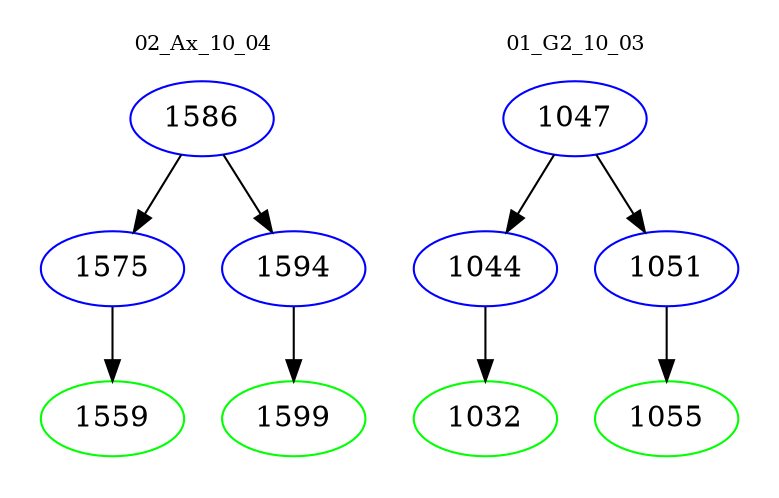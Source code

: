 digraph{
subgraph cluster_0 {
color = white
label = "02_Ax_10_04";
fontsize=10;
T0_1586 [label="1586", color="blue"]
T0_1586 -> T0_1575 [color="black"]
T0_1575 [label="1575", color="blue"]
T0_1575 -> T0_1559 [color="black"]
T0_1559 [label="1559", color="green"]
T0_1586 -> T0_1594 [color="black"]
T0_1594 [label="1594", color="blue"]
T0_1594 -> T0_1599 [color="black"]
T0_1599 [label="1599", color="green"]
}
subgraph cluster_1 {
color = white
label = "01_G2_10_03";
fontsize=10;
T1_1047 [label="1047", color="blue"]
T1_1047 -> T1_1044 [color="black"]
T1_1044 [label="1044", color="blue"]
T1_1044 -> T1_1032 [color="black"]
T1_1032 [label="1032", color="green"]
T1_1047 -> T1_1051 [color="black"]
T1_1051 [label="1051", color="blue"]
T1_1051 -> T1_1055 [color="black"]
T1_1055 [label="1055", color="green"]
}
}
